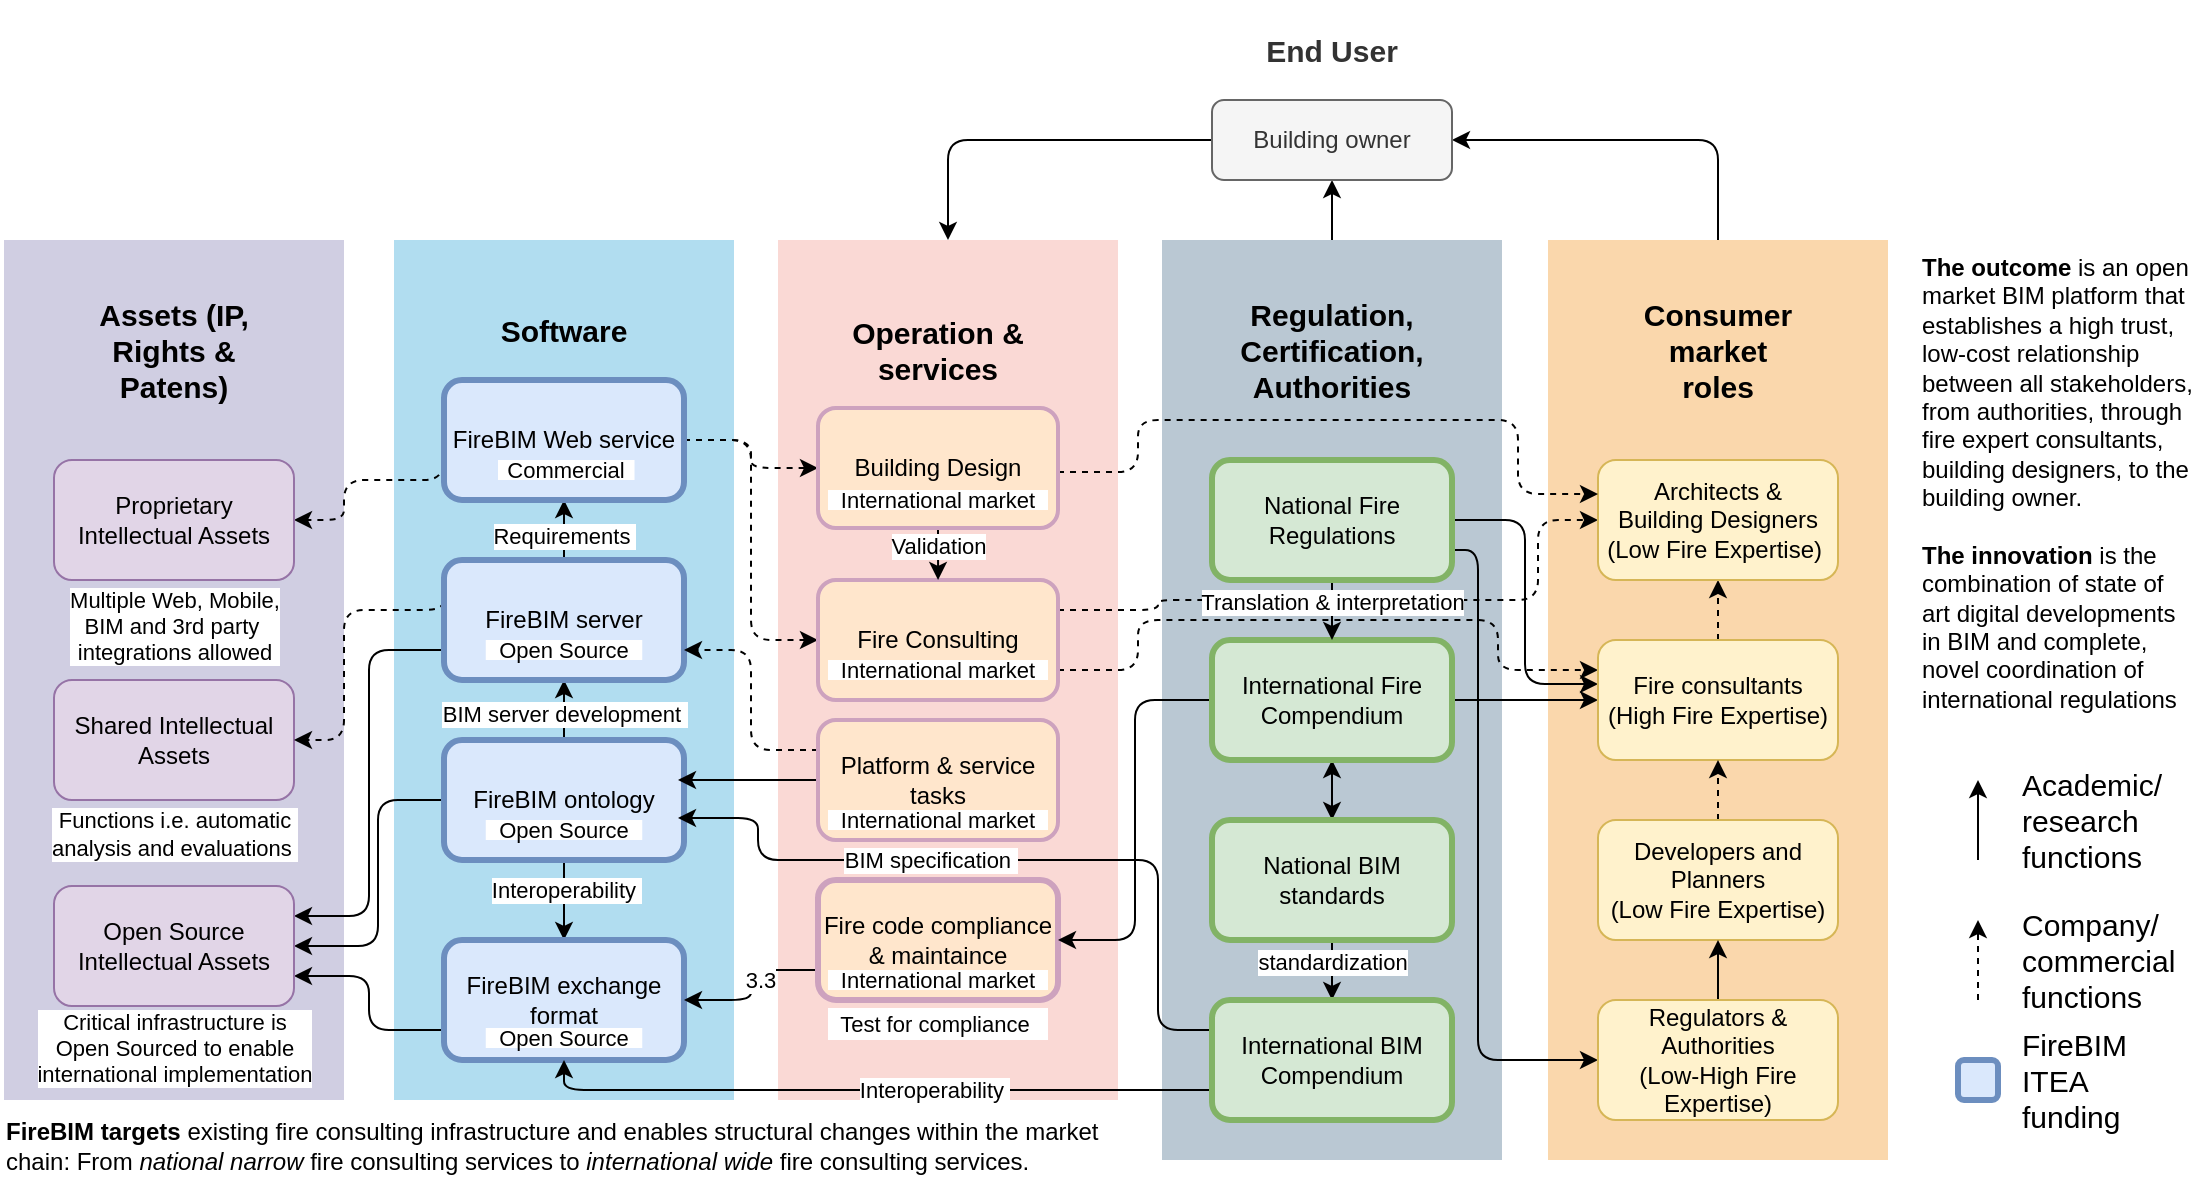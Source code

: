 <mxfile version="15.6.3" type="github">
  <diagram id="prtHgNgQTEPvFCAcTncT" name="Page-1">
    <mxGraphModel dx="1422" dy="1931" grid="1" gridSize="10" guides="1" tooltips="1" connect="1" arrows="1" fold="1" page="1" pageScale="1" pageWidth="827" pageHeight="1169" math="0" shadow="0">
      <root>
        <mxCell id="0" />
        <mxCell id="1" parent="0" />
        <mxCell id="2TjgyCzb8Htl5xwf5OyU-55" value="" style="rounded=0;html=1;strokeColor=none;fillColor=#d0cee2;whiteSpace=wrap;" parent="1" vertex="1">
          <mxGeometry x="103" y="90" width="170" height="430" as="geometry" />
        </mxCell>
        <mxCell id="2TjgyCzb8Htl5xwf5OyU-54" value="" style="rounded=0;whiteSpace=wrap;html=1;strokeColor=none;fillColor=#b1ddf0;" parent="1" vertex="1">
          <mxGeometry x="298" y="90" width="170" height="430" as="geometry" />
        </mxCell>
        <mxCell id="2TjgyCzb8Htl5xwf5OyU-53" value="" style="rounded=0;whiteSpace=wrap;html=1;fillColor=#fad7ac;strokeColor=none;" parent="1" vertex="1">
          <mxGeometry x="875" y="90" width="170" height="460" as="geometry" />
        </mxCell>
        <mxCell id="2TjgyCzb8Htl5xwf5OyU-52" value="" style="rounded=0;whiteSpace=wrap;html=1;fillColor=#bac8d3;strokeColor=none;" parent="1" vertex="1">
          <mxGeometry x="682" y="90" width="170" height="460" as="geometry" />
        </mxCell>
        <mxCell id="2TjgyCzb8Htl5xwf5OyU-50" value="" style="rounded=0;whiteSpace=wrap;html=1;strokeColor=none;fillColor=#fad9d5;" parent="1" vertex="1">
          <mxGeometry x="490" y="90" width="170" height="430" as="geometry" />
        </mxCell>
        <mxCell id="O-F3Ail7RcBTmuWhiVfL-2" value="Shared Intellectual Assets" style="rounded=1;whiteSpace=wrap;html=1;fillColor=#e1d5e7;strokeColor=#9673a6;" parent="1" vertex="1">
          <mxGeometry x="128" y="310" width="120" height="60" as="geometry" />
        </mxCell>
        <mxCell id="2TjgyCzb8Htl5xwf5OyU-14" style="edgeStyle=orthogonalEdgeStyle;rounded=0;orthogonalLoop=1;jettySize=auto;html=1;exitX=0.5;exitY=1;exitDx=0;exitDy=0;entryX=0.5;entryY=0;entryDx=0;entryDy=0;" parent="1" source="O-F3Ail7RcBTmuWhiVfL-3" target="O-F3Ail7RcBTmuWhiVfL-4" edge="1">
          <mxGeometry relative="1" as="geometry" />
        </mxCell>
        <mxCell id="g0r0Y4DcRBQkHfUcTOGN-29" value="Interoperability&amp;nbsp;" style="edgeLabel;html=1;align=center;verticalAlign=middle;resizable=0;points=[];" parent="2TjgyCzb8Htl5xwf5OyU-14" vertex="1" connectable="0">
          <mxGeometry x="-0.278" y="1" relative="1" as="geometry">
            <mxPoint as="offset" />
          </mxGeometry>
        </mxCell>
        <mxCell id="2TjgyCzb8Htl5xwf5OyU-15" style="edgeStyle=orthogonalEdgeStyle;rounded=0;orthogonalLoop=1;jettySize=auto;html=1;exitX=0.5;exitY=0;exitDx=0;exitDy=0;entryX=0.5;entryY=1;entryDx=0;entryDy=0;" parent="1" source="O-F3Ail7RcBTmuWhiVfL-3" target="O-F3Ail7RcBTmuWhiVfL-5" edge="1">
          <mxGeometry relative="1" as="geometry" />
        </mxCell>
        <mxCell id="g0r0Y4DcRBQkHfUcTOGN-24" value="BIM server development&amp;nbsp;" style="edgeLabel;html=1;align=center;verticalAlign=middle;resizable=0;points=[];" parent="2TjgyCzb8Htl5xwf5OyU-15" vertex="1" connectable="0">
          <mxGeometry x="-0.379" relative="1" as="geometry">
            <mxPoint y="-4" as="offset" />
          </mxGeometry>
        </mxCell>
        <mxCell id="g0r0Y4DcRBQkHfUcTOGN-46" style="edgeStyle=orthogonalEdgeStyle;rounded=1;orthogonalLoop=1;jettySize=auto;html=1;exitX=0;exitY=0.5;exitDx=0;exitDy=0;entryX=1;entryY=0.5;entryDx=0;entryDy=0;fontSize=12;" parent="1" source="O-F3Ail7RcBTmuWhiVfL-3" target="O-F3Ail7RcBTmuWhiVfL-14" edge="1">
          <mxGeometry relative="1" as="geometry">
            <Array as="points">
              <mxPoint x="290" y="370" />
              <mxPoint x="290" y="443" />
            </Array>
          </mxGeometry>
        </mxCell>
        <mxCell id="O-F3Ail7RcBTmuWhiVfL-3" value="FireBIM ontology" style="rounded=1;whiteSpace=wrap;html=1;fillColor=#dae8fc;strokeColor=#6c8ebf;strokeWidth=3;" parent="1" vertex="1">
          <mxGeometry x="323" y="340" width="120" height="60" as="geometry" />
        </mxCell>
        <mxCell id="g0r0Y4DcRBQkHfUcTOGN-7" style="edgeStyle=orthogonalEdgeStyle;rounded=1;orthogonalLoop=1;jettySize=auto;html=1;exitX=0;exitY=0.75;exitDx=0;exitDy=0;entryX=1;entryY=0.75;entryDx=0;entryDy=0;" parent="1" source="O-F3Ail7RcBTmuWhiVfL-4" target="O-F3Ail7RcBTmuWhiVfL-14" edge="1">
          <mxGeometry relative="1" as="geometry" />
        </mxCell>
        <mxCell id="O-F3Ail7RcBTmuWhiVfL-4" value="FireBIM exchange format" style="rounded=1;whiteSpace=wrap;html=1;fillColor=#dae8fc;strokeColor=#6c8ebf;strokeWidth=3;" parent="1" vertex="1">
          <mxGeometry x="323" y="440" width="120" height="60" as="geometry" />
        </mxCell>
        <mxCell id="2TjgyCzb8Htl5xwf5OyU-16" style="edgeStyle=orthogonalEdgeStyle;rounded=0;orthogonalLoop=1;jettySize=auto;html=1;exitX=0.5;exitY=0;exitDx=0;exitDy=0;entryX=0.5;entryY=1;entryDx=0;entryDy=0;" parent="1" source="O-F3Ail7RcBTmuWhiVfL-5" target="O-F3Ail7RcBTmuWhiVfL-6" edge="1">
          <mxGeometry relative="1" as="geometry" />
        </mxCell>
        <mxCell id="g0r0Y4DcRBQkHfUcTOGN-25" value="Requirements&amp;nbsp;" style="edgeLabel;html=1;align=center;verticalAlign=middle;resizable=0;points=[];" parent="2TjgyCzb8Htl5xwf5OyU-16" vertex="1" connectable="0">
          <mxGeometry x="-0.366" relative="1" as="geometry">
            <mxPoint y="-3" as="offset" />
          </mxGeometry>
        </mxCell>
        <mxCell id="g0r0Y4DcRBQkHfUcTOGN-5" style="edgeStyle=orthogonalEdgeStyle;rounded=1;orthogonalLoop=1;jettySize=auto;html=1;exitX=0;exitY=0.75;exitDx=0;exitDy=0;entryX=1;entryY=0.25;entryDx=0;entryDy=0;" parent="1" source="O-F3Ail7RcBTmuWhiVfL-5" target="O-F3Ail7RcBTmuWhiVfL-14" edge="1">
          <mxGeometry relative="1" as="geometry" />
        </mxCell>
        <mxCell id="g0r0Y4DcRBQkHfUcTOGN-9" style="edgeStyle=orthogonalEdgeStyle;rounded=1;orthogonalLoop=1;jettySize=auto;html=1;exitX=0;exitY=0.25;exitDx=0;exitDy=0;entryX=1;entryY=0.5;entryDx=0;entryDy=0;dashed=1;" parent="1" source="O-F3Ail7RcBTmuWhiVfL-5" target="O-F3Ail7RcBTmuWhiVfL-2" edge="1">
          <mxGeometry relative="1" as="geometry">
            <Array as="points">
              <mxPoint x="273" y="275" />
              <mxPoint x="273" y="340" />
            </Array>
          </mxGeometry>
        </mxCell>
        <mxCell id="O-F3Ail7RcBTmuWhiVfL-5" value="FireBIM server" style="rounded=1;whiteSpace=wrap;html=1;fillColor=#dae8fc;strokeColor=#6c8ebf;strokeWidth=3;" parent="1" vertex="1">
          <mxGeometry x="323" y="250" width="120" height="60" as="geometry" />
        </mxCell>
        <mxCell id="g0r0Y4DcRBQkHfUcTOGN-3" style="edgeStyle=orthogonalEdgeStyle;rounded=1;orthogonalLoop=1;jettySize=auto;html=1;exitX=1;exitY=0.5;exitDx=0;exitDy=0;entryX=0;entryY=0.5;entryDx=0;entryDy=0;dashed=1;" parent="1" source="O-F3Ail7RcBTmuWhiVfL-6" target="O-F3Ail7RcBTmuWhiVfL-11" edge="1">
          <mxGeometry relative="1" as="geometry" />
        </mxCell>
        <mxCell id="g0r0Y4DcRBQkHfUcTOGN-8" style="edgeStyle=orthogonalEdgeStyle;rounded=1;orthogonalLoop=1;jettySize=auto;html=1;exitX=0;exitY=0.5;exitDx=0;exitDy=0;dashed=1;" parent="1" source="O-F3Ail7RcBTmuWhiVfL-6" target="O-F3Ail7RcBTmuWhiVfL-15" edge="1">
          <mxGeometry relative="1" as="geometry">
            <Array as="points">
              <mxPoint x="273" y="210" />
              <mxPoint x="273" y="230" />
            </Array>
          </mxGeometry>
        </mxCell>
        <mxCell id="4L7xmNtWyarb-N4tCB3U-6" style="edgeStyle=orthogonalEdgeStyle;rounded=1;orthogonalLoop=1;jettySize=auto;html=1;exitX=1;exitY=0.5;exitDx=0;exitDy=0;dashed=1;" parent="1" source="O-F3Ail7RcBTmuWhiVfL-6" target="4L7xmNtWyarb-N4tCB3U-3" edge="1">
          <mxGeometry relative="1" as="geometry" />
        </mxCell>
        <mxCell id="O-F3Ail7RcBTmuWhiVfL-6" value="FireBIM Web service" style="rounded=1;whiteSpace=wrap;html=1;fillColor=#dae8fc;strokeColor=#6c8ebf;strokeWidth=3;" parent="1" vertex="1">
          <mxGeometry x="323" y="160" width="120" height="60" as="geometry" />
        </mxCell>
        <mxCell id="O-F3Ail7RcBTmuWhiVfL-10" value="Operation &amp;amp; services" style="rounded=1;whiteSpace=wrap;html=1;arcSize=50;fillColor=none;strokeColor=none;fontStyle=1;fontSize=15;" parent="1" vertex="1">
          <mxGeometry x="510" y="130" width="120" height="30" as="geometry" />
        </mxCell>
        <mxCell id="g0r0Y4DcRBQkHfUcTOGN-12" style="edgeStyle=orthogonalEdgeStyle;rounded=1;orthogonalLoop=1;jettySize=auto;html=1;exitX=1;exitY=0.75;exitDx=0;exitDy=0;entryX=0;entryY=0.25;entryDx=0;entryDy=0;dashed=1;" parent="1" source="O-F3Ail7RcBTmuWhiVfL-11" target="O-F3Ail7RcBTmuWhiVfL-28" edge="1">
          <mxGeometry relative="1" as="geometry">
            <Array as="points">
              <mxPoint x="670" y="305" />
              <mxPoint x="670" y="280" />
              <mxPoint x="850" y="280" />
              <mxPoint x="850" y="305" />
            </Array>
          </mxGeometry>
        </mxCell>
        <mxCell id="g0r0Y4DcRBQkHfUcTOGN-13" style="edgeStyle=orthogonalEdgeStyle;rounded=1;orthogonalLoop=1;jettySize=auto;html=1;exitX=1;exitY=0.25;exitDx=0;exitDy=0;entryX=0;entryY=0.5;entryDx=0;entryDy=0;dashed=1;" parent="1" source="O-F3Ail7RcBTmuWhiVfL-11" target="O-F3Ail7RcBTmuWhiVfL-31" edge="1">
          <mxGeometry relative="1" as="geometry">
            <Array as="points">
              <mxPoint x="680" y="275" />
              <mxPoint x="680" y="270" />
              <mxPoint x="870" y="270" />
              <mxPoint x="870" y="230" />
            </Array>
          </mxGeometry>
        </mxCell>
        <mxCell id="O-F3Ail7RcBTmuWhiVfL-11" value="Fire Consulting" style="rounded=1;whiteSpace=wrap;html=1;fillColor=#ffe6cc;strokeColor=#CDA2BE;strokeWidth=2;" parent="1" vertex="1">
          <mxGeometry x="510" y="260" width="120" height="60" as="geometry" />
        </mxCell>
        <mxCell id="2TjgyCzb8Htl5xwf5OyU-60" style="edgeStyle=orthogonalEdgeStyle;rounded=1;jumpStyle=none;orthogonalLoop=1;jettySize=auto;html=1;exitX=0;exitY=0.25;exitDx=0;exitDy=0;entryX=1;entryY=0.75;entryDx=0;entryDy=0;dashed=1;strokeColor=default;strokeWidth=1;" parent="1" source="O-F3Ail7RcBTmuWhiVfL-12" target="O-F3Ail7RcBTmuWhiVfL-5" edge="1">
          <mxGeometry relative="1" as="geometry" />
        </mxCell>
        <mxCell id="2TjgyCzb8Htl5xwf5OyU-61" style="edgeStyle=orthogonalEdgeStyle;rounded=1;jumpStyle=none;orthogonalLoop=1;jettySize=auto;html=1;exitX=0;exitY=0.5;exitDx=0;exitDy=0;strokeColor=default;strokeWidth=1;" parent="1" source="O-F3Ail7RcBTmuWhiVfL-12" edge="1">
          <mxGeometry relative="1" as="geometry">
            <mxPoint x="440" y="360" as="targetPoint" />
            <Array as="points" />
          </mxGeometry>
        </mxCell>
        <mxCell id="O-F3Ail7RcBTmuWhiVfL-12" value="Platform &amp;amp; service tasks" style="rounded=1;whiteSpace=wrap;html=1;fillColor=#ffe6cc;strokeColor=#CDA2BE;strokeWidth=2;" parent="1" vertex="1">
          <mxGeometry x="510" y="330" width="120" height="60" as="geometry" />
        </mxCell>
        <mxCell id="2TjgyCzb8Htl5xwf5OyU-23" style="edgeStyle=orthogonalEdgeStyle;rounded=1;orthogonalLoop=1;jettySize=auto;html=1;exitX=0;exitY=0.75;exitDx=0;exitDy=0;entryX=1;entryY=0.5;entryDx=0;entryDy=0;jumpStyle=none;" parent="1" source="O-F3Ail7RcBTmuWhiVfL-13" target="O-F3Ail7RcBTmuWhiVfL-4" edge="1">
          <mxGeometry relative="1" as="geometry" />
        </mxCell>
        <mxCell id="g0r0Y4DcRBQkHfUcTOGN-23" value="3.3" style="edgeLabel;html=1;align=center;verticalAlign=middle;resizable=0;points=[];" parent="2TjgyCzb8Htl5xwf5OyU-23" vertex="1" connectable="0">
          <mxGeometry x="0.382" relative="1" as="geometry">
            <mxPoint x="12" y="-10" as="offset" />
          </mxGeometry>
        </mxCell>
        <mxCell id="O-F3Ail7RcBTmuWhiVfL-13" value="Fire code compliance &amp;amp; maintaince" style="rounded=1;whiteSpace=wrap;html=1;fillColor=#ffe6cc;strokeColor=#CDA2BE;strokeWidth=3;" parent="1" vertex="1">
          <mxGeometry x="510" y="410" width="120" height="60" as="geometry" />
        </mxCell>
        <mxCell id="O-F3Ail7RcBTmuWhiVfL-14" value="Open Source Intellectual Assets" style="rounded=1;whiteSpace=wrap;html=1;fillColor=#e1d5e7;strokeColor=#9673a6;" parent="1" vertex="1">
          <mxGeometry x="128" y="413" width="120" height="60" as="geometry" />
        </mxCell>
        <mxCell id="O-F3Ail7RcBTmuWhiVfL-15" value="Proprietary Intellectual Assets" style="rounded=1;whiteSpace=wrap;html=1;fillColor=#e1d5e7;strokeColor=#9673a6;" parent="1" vertex="1">
          <mxGeometry x="128" y="200" width="120" height="60" as="geometry" />
        </mxCell>
        <mxCell id="O-F3Ail7RcBTmuWhiVfL-19" value="Software" style="rounded=1;whiteSpace=wrap;html=1;arcSize=50;fillColor=none;strokeColor=none;fontStyle=1;fontSize=15;" parent="1" vertex="1">
          <mxGeometry x="323" y="120" width="120" height="30" as="geometry" />
        </mxCell>
        <mxCell id="O-F3Ail7RcBTmuWhiVfL-21" value="&lt;p class=&quot;MsoBodyText&quot;&gt;&lt;b&gt;&lt;span lang=&quot;EN-GB&quot;&gt;Assets&amp;nbsp;&lt;/span&gt;&lt;/b&gt;&lt;b&gt;&lt;span lang=&quot;EN-GB&quot;&gt;(&lt;/span&gt;&lt;/b&gt;&lt;span&gt;IP, Rights &amp;amp; Patens)&lt;/span&gt;&lt;/p&gt;&lt;p class=&quot;MsoBodyText&quot;&gt;&lt;span lang=&quot;EN-GB&quot;&gt;&lt;/span&gt;&lt;/p&gt;" style="rounded=1;whiteSpace=wrap;html=1;arcSize=50;fillColor=none;strokeColor=none;fontStyle=1;fontSize=15;" parent="1" vertex="1">
          <mxGeometry x="128" y="130" width="120" height="30" as="geometry" />
        </mxCell>
        <mxCell id="2TjgyCzb8Htl5xwf5OyU-34" style="edgeStyle=orthogonalEdgeStyle;rounded=1;orthogonalLoop=1;jettySize=auto;html=1;strokeWidth=1;startArrow=none;startFill=0;exitX=0.5;exitY=0;exitDx=0;exitDy=0;" parent="1" source="2TjgyCzb8Htl5xwf5OyU-52" edge="1">
          <mxGeometry relative="1" as="geometry">
            <mxPoint x="767" y="60" as="targetPoint" />
            <mxPoint x="767" y="80" as="sourcePoint" />
          </mxGeometry>
        </mxCell>
        <mxCell id="O-F3Ail7RcBTmuWhiVfL-22" value="Regulation, Certification, Authorities" style="rounded=1;whiteSpace=wrap;html=1;arcSize=50;fillColor=none;strokeColor=none;fontStyle=1;fontSize=15;" parent="1" vertex="1">
          <mxGeometry x="707" y="120" width="120" height="50" as="geometry" />
        </mxCell>
        <mxCell id="2TjgyCzb8Htl5xwf5OyU-29" style="edgeStyle=orthogonalEdgeStyle;rounded=1;orthogonalLoop=1;jettySize=auto;html=1;exitX=0;exitY=0.5;exitDx=0;exitDy=0;entryX=1;entryY=0.5;entryDx=0;entryDy=0;" parent="1" source="O-F3Ail7RcBTmuWhiVfL-23" target="O-F3Ail7RcBTmuWhiVfL-13" edge="1">
          <mxGeometry relative="1" as="geometry" />
        </mxCell>
        <mxCell id="2TjgyCzb8Htl5xwf5OyU-31" style="edgeStyle=orthogonalEdgeStyle;rounded=0;orthogonalLoop=1;jettySize=auto;html=1;exitX=1;exitY=0.5;exitDx=0;exitDy=0;" parent="1" source="O-F3Ail7RcBTmuWhiVfL-23" target="O-F3Ail7RcBTmuWhiVfL-28" edge="1">
          <mxGeometry relative="1" as="geometry" />
        </mxCell>
        <mxCell id="4L7xmNtWyarb-N4tCB3U-8" style="edgeStyle=orthogonalEdgeStyle;rounded=1;orthogonalLoop=1;jettySize=auto;html=1;exitX=0.5;exitY=1;exitDx=0;exitDy=0;entryX=0.5;entryY=0;entryDx=0;entryDy=0;startArrow=classic;startFill=1;" parent="1" source="O-F3Ail7RcBTmuWhiVfL-23" target="O-F3Ail7RcBTmuWhiVfL-24" edge="1">
          <mxGeometry relative="1" as="geometry" />
        </mxCell>
        <mxCell id="O-F3Ail7RcBTmuWhiVfL-23" value="International Fire Compendium" style="rounded=1;whiteSpace=wrap;html=1;fillColor=#d5e8d4;strokeColor=#82b366;strokeWidth=3;" parent="1" vertex="1">
          <mxGeometry x="707" y="290" width="120" height="60" as="geometry" />
        </mxCell>
        <mxCell id="2TjgyCzb8Htl5xwf5OyU-27" style="edgeStyle=orthogonalEdgeStyle;rounded=0;orthogonalLoop=1;jettySize=auto;html=1;exitX=0.5;exitY=1;exitDx=0;exitDy=0;entryX=0.5;entryY=0;entryDx=0;entryDy=0;" parent="1" source="O-F3Ail7RcBTmuWhiVfL-24" target="O-F3Ail7RcBTmuWhiVfL-25" edge="1">
          <mxGeometry relative="1" as="geometry" />
        </mxCell>
        <mxCell id="g0r0Y4DcRBQkHfUcTOGN-26" value="standardization" style="edgeLabel;html=1;align=center;verticalAlign=middle;resizable=0;points=[];" parent="2TjgyCzb8Htl5xwf5OyU-27" vertex="1" connectable="0">
          <mxGeometry x="-0.347" relative="1" as="geometry">
            <mxPoint y="1" as="offset" />
          </mxGeometry>
        </mxCell>
        <mxCell id="O-F3Ail7RcBTmuWhiVfL-24" value="National BIM standards" style="rounded=1;whiteSpace=wrap;html=1;fillColor=#d5e8d4;strokeColor=#82b366;strokeWidth=3;" parent="1" vertex="1">
          <mxGeometry x="707" y="380" width="120" height="60" as="geometry" />
        </mxCell>
        <mxCell id="g0r0Y4DcRBQkHfUcTOGN-1" style="edgeStyle=orthogonalEdgeStyle;rounded=1;orthogonalLoop=1;jettySize=auto;html=1;exitX=0;exitY=0.75;exitDx=0;exitDy=0;entryX=0.5;entryY=1;entryDx=0;entryDy=0;" parent="1" source="O-F3Ail7RcBTmuWhiVfL-25" target="O-F3Ail7RcBTmuWhiVfL-4" edge="1">
          <mxGeometry relative="1" as="geometry">
            <Array as="points">
              <mxPoint x="383" y="515" />
            </Array>
          </mxGeometry>
        </mxCell>
        <mxCell id="g0r0Y4DcRBQkHfUcTOGN-19" value="Interoperability&amp;nbsp;" style="edgeLabel;html=1;align=center;verticalAlign=middle;resizable=0;points=[];" parent="g0r0Y4DcRBQkHfUcTOGN-1" vertex="1" connectable="0">
          <mxGeometry x="-0.203" y="-2" relative="1" as="geometry">
            <mxPoint x="-4" y="2" as="offset" />
          </mxGeometry>
        </mxCell>
        <mxCell id="g0r0Y4DcRBQkHfUcTOGN-11" style="edgeStyle=orthogonalEdgeStyle;rounded=1;orthogonalLoop=1;jettySize=auto;html=1;exitX=0;exitY=0.25;exitDx=0;exitDy=0;" parent="1" source="O-F3Ail7RcBTmuWhiVfL-25" edge="1">
          <mxGeometry relative="1" as="geometry">
            <Array as="points">
              <mxPoint x="680" y="485" />
              <mxPoint x="680" y="400" />
              <mxPoint x="480" y="400" />
              <mxPoint x="480" y="379" />
            </Array>
            <mxPoint x="440" y="379" as="targetPoint" />
          </mxGeometry>
        </mxCell>
        <mxCell id="g0r0Y4DcRBQkHfUcTOGN-22" value="BIM specification&amp;nbsp;" style="edgeLabel;html=1;align=center;verticalAlign=middle;resizable=0;points=[];" parent="g0r0Y4DcRBQkHfUcTOGN-11" vertex="1" connectable="0">
          <mxGeometry x="0.288" relative="1" as="geometry">
            <mxPoint x="14" as="offset" />
          </mxGeometry>
        </mxCell>
        <mxCell id="O-F3Ail7RcBTmuWhiVfL-25" value="International BIM Compendium" style="rounded=1;whiteSpace=wrap;html=1;fillColor=#d5e8d4;strokeColor=#82b366;strokeWidth=3;" parent="1" vertex="1">
          <mxGeometry x="707" y="470" width="120" height="60" as="geometry" />
        </mxCell>
        <mxCell id="2TjgyCzb8Htl5xwf5OyU-28" style="edgeStyle=orthogonalEdgeStyle;rounded=0;orthogonalLoop=1;jettySize=auto;html=1;exitX=0.5;exitY=1;exitDx=0;exitDy=0;entryX=0.5;entryY=0;entryDx=0;entryDy=0;" parent="1" source="O-F3Ail7RcBTmuWhiVfL-26" target="O-F3Ail7RcBTmuWhiVfL-23" edge="1">
          <mxGeometry relative="1" as="geometry" />
        </mxCell>
        <mxCell id="g0r0Y4DcRBQkHfUcTOGN-28" value="Translation &amp;amp; interpretation" style="edgeLabel;html=1;align=center;verticalAlign=middle;resizable=0;points=[];" parent="2TjgyCzb8Htl5xwf5OyU-28" vertex="1" connectable="0">
          <mxGeometry x="-0.278" relative="1" as="geometry">
            <mxPoint as="offset" />
          </mxGeometry>
        </mxCell>
        <mxCell id="2TjgyCzb8Htl5xwf5OyU-30" style="edgeStyle=orthogonalEdgeStyle;rounded=1;orthogonalLoop=1;jettySize=auto;html=1;exitX=1;exitY=0.5;exitDx=0;exitDy=0;entryX=0;entryY=0.367;entryDx=0;entryDy=0;entryPerimeter=0;" parent="1" source="O-F3Ail7RcBTmuWhiVfL-26" target="O-F3Ail7RcBTmuWhiVfL-28" edge="1">
          <mxGeometry relative="1" as="geometry" />
        </mxCell>
        <mxCell id="2TjgyCzb8Htl5xwf5OyU-32" style="edgeStyle=orthogonalEdgeStyle;rounded=1;orthogonalLoop=1;jettySize=auto;html=1;exitX=1;exitY=0.75;exitDx=0;exitDy=0;entryX=0;entryY=0.5;entryDx=0;entryDy=0;" parent="1" source="O-F3Ail7RcBTmuWhiVfL-26" target="O-F3Ail7RcBTmuWhiVfL-30" edge="1">
          <mxGeometry relative="1" as="geometry">
            <Array as="points">
              <mxPoint x="840" y="245" />
              <mxPoint x="840" y="500" />
            </Array>
          </mxGeometry>
        </mxCell>
        <mxCell id="O-F3Ail7RcBTmuWhiVfL-26" value="National Fire Regulations" style="rounded=1;whiteSpace=wrap;html=1;fillColor=#d5e8d4;strokeColor=#82b366;strokeWidth=3;" parent="1" vertex="1">
          <mxGeometry x="707" y="200" width="120" height="60" as="geometry" />
        </mxCell>
        <mxCell id="2TjgyCzb8Htl5xwf5OyU-35" style="edgeStyle=orthogonalEdgeStyle;rounded=1;orthogonalLoop=1;jettySize=auto;html=1;exitX=0.5;exitY=0;exitDx=0;exitDy=0;entryX=1;entryY=0.5;entryDx=0;entryDy=0;strokeWidth=1;" parent="1" source="2TjgyCzb8Htl5xwf5OyU-53" target="O-F3Ail7RcBTmuWhiVfL-33" edge="1">
          <mxGeometry relative="1" as="geometry" />
        </mxCell>
        <mxCell id="O-F3Ail7RcBTmuWhiVfL-27" value="Consumer market&lt;br&gt;roles" style="rounded=1;whiteSpace=wrap;html=1;arcSize=50;fillColor=none;strokeColor=none;fontStyle=1;fontSize=15;" parent="1" vertex="1">
          <mxGeometry x="900" y="120" width="120" height="50" as="geometry" />
        </mxCell>
        <mxCell id="2TjgyCzb8Htl5xwf5OyU-41" style="edgeStyle=orthogonalEdgeStyle;rounded=0;orthogonalLoop=1;jettySize=auto;html=1;exitX=0.5;exitY=0;exitDx=0;exitDy=0;entryX=0.5;entryY=1;entryDx=0;entryDy=0;dashed=1;" parent="1" source="O-F3Ail7RcBTmuWhiVfL-28" target="O-F3Ail7RcBTmuWhiVfL-31" edge="1">
          <mxGeometry relative="1" as="geometry" />
        </mxCell>
        <mxCell id="O-F3Ail7RcBTmuWhiVfL-28" value="Fire consultants&lt;br&gt;(High Fire&amp;nbsp;Expertise)" style="rounded=1;whiteSpace=wrap;html=1;fillColor=#fff2cc;strokeColor=#d6b656;" parent="1" vertex="1">
          <mxGeometry x="900" y="290" width="120" height="60" as="geometry" />
        </mxCell>
        <mxCell id="2TjgyCzb8Htl5xwf5OyU-40" style="edgeStyle=orthogonalEdgeStyle;rounded=0;orthogonalLoop=1;jettySize=auto;html=1;exitX=0.5;exitY=0;exitDx=0;exitDy=0;entryX=0.5;entryY=1;entryDx=0;entryDy=0;dashed=1;" parent="1" source="O-F3Ail7RcBTmuWhiVfL-29" target="O-F3Ail7RcBTmuWhiVfL-28" edge="1">
          <mxGeometry relative="1" as="geometry" />
        </mxCell>
        <mxCell id="O-F3Ail7RcBTmuWhiVfL-29" value="Developers and Planners&lt;br&gt;(Low Fire Expertise)" style="rounded=1;whiteSpace=wrap;html=1;fillColor=#fff2cc;strokeColor=#d6b656;" parent="1" vertex="1">
          <mxGeometry x="900" y="380" width="120" height="60" as="geometry" />
        </mxCell>
        <mxCell id="2TjgyCzb8Htl5xwf5OyU-42" style="edgeStyle=orthogonalEdgeStyle;rounded=0;orthogonalLoop=1;jettySize=auto;html=1;exitX=0.5;exitY=0;exitDx=0;exitDy=0;entryX=0.5;entryY=1;entryDx=0;entryDy=0;" parent="1" source="O-F3Ail7RcBTmuWhiVfL-30" target="O-F3Ail7RcBTmuWhiVfL-29" edge="1">
          <mxGeometry relative="1" as="geometry" />
        </mxCell>
        <mxCell id="O-F3Ail7RcBTmuWhiVfL-30" value="Regulators &amp;amp; Authorities&lt;br&gt;(Low-High Fire Expertise)" style="rounded=1;whiteSpace=wrap;html=1;fillColor=#fff2cc;strokeColor=#d6b656;" parent="1" vertex="1">
          <mxGeometry x="900" y="470" width="120" height="60" as="geometry" />
        </mxCell>
        <mxCell id="O-F3Ail7RcBTmuWhiVfL-31" value="Architects &amp;amp; &lt;br&gt;Building Designers&lt;br&gt;(Low Fire Expertise)&amp;nbsp;" style="rounded=1;whiteSpace=wrap;html=1;fillColor=#fff2cc;strokeColor=#d6b656;" parent="1" vertex="1">
          <mxGeometry x="900" y="200" width="120" height="60" as="geometry" />
        </mxCell>
        <mxCell id="O-F3Ail7RcBTmuWhiVfL-32" value="&lt;font style=&quot;font-size: 15px&quot;&gt;End User&lt;/font&gt;" style="rounded=1;whiteSpace=wrap;html=1;arcSize=50;fillColor=none;strokeColor=none;fontColor=#333333;fontStyle=1" parent="1" vertex="1">
          <mxGeometry x="707" y="-30" width="120" height="50" as="geometry" />
        </mxCell>
        <mxCell id="2TjgyCzb8Htl5xwf5OyU-62" style="edgeStyle=orthogonalEdgeStyle;rounded=1;jumpStyle=none;orthogonalLoop=1;jettySize=auto;html=1;exitX=0;exitY=0.5;exitDx=0;exitDy=0;entryX=0.5;entryY=0;entryDx=0;entryDy=0;strokeColor=default;strokeWidth=1;" parent="1" source="O-F3Ail7RcBTmuWhiVfL-33" target="2TjgyCzb8Htl5xwf5OyU-50" edge="1">
          <mxGeometry relative="1" as="geometry" />
        </mxCell>
        <mxCell id="O-F3Ail7RcBTmuWhiVfL-33" value="Building owner" style="rounded=1;whiteSpace=wrap;html=1;fillColor=#f5f5f5;strokeColor=#666666;fontColor=#333333;" parent="1" vertex="1">
          <mxGeometry x="707" y="20" width="120" height="40" as="geometry" />
        </mxCell>
        <mxCell id="O-F3Ail7RcBTmuWhiVfL-34" style="edgeStyle=orthogonalEdgeStyle;rounded=0;orthogonalLoop=1;jettySize=auto;html=1;exitX=0.5;exitY=1;exitDx=0;exitDy=0;" parent="1" source="O-F3Ail7RcBTmuWhiVfL-33" target="O-F3Ail7RcBTmuWhiVfL-33" edge="1">
          <mxGeometry relative="1" as="geometry" />
        </mxCell>
        <mxCell id="WZhK_iISjF4VqVoh4DxO-2" value="" style="endArrow=classic;html=1;fontSize=15;" parent="1" edge="1">
          <mxGeometry width="50" height="50" relative="1" as="geometry">
            <mxPoint x="1090" y="400" as="sourcePoint" />
            <mxPoint x="1090" y="360" as="targetPoint" />
          </mxGeometry>
        </mxCell>
        <mxCell id="WZhK_iISjF4VqVoh4DxO-4" value="Academic/&lt;br&gt;research functions" style="text;html=1;strokeColor=none;fillColor=none;align=left;verticalAlign=middle;whiteSpace=wrap;rounded=0;dashed=1;fontSize=15;" parent="1" vertex="1">
          <mxGeometry x="1110" y="370" width="40" height="20" as="geometry" />
        </mxCell>
        <mxCell id="WZhK_iISjF4VqVoh4DxO-5" value="" style="endArrow=classic;html=1;fontSize=15;dashed=1;" parent="1" edge="1">
          <mxGeometry width="50" height="50" relative="1" as="geometry">
            <mxPoint x="1090" y="470" as="sourcePoint" />
            <mxPoint x="1090" y="430" as="targetPoint" />
          </mxGeometry>
        </mxCell>
        <mxCell id="WZhK_iISjF4VqVoh4DxO-6" value="Company/&lt;br&gt;commercial&lt;br&gt;functions" style="text;html=1;strokeColor=none;fillColor=none;align=left;verticalAlign=middle;whiteSpace=wrap;rounded=0;dashed=1;fontSize=15;" parent="1" vertex="1">
          <mxGeometry x="1110" y="440" width="40" height="20" as="geometry" />
        </mxCell>
        <mxCell id="WZhK_iISjF4VqVoh4DxO-8" value="" style="rounded=1;whiteSpace=wrap;html=1;fillColor=#dae8fc;strokeColor=#6c8ebf;strokeWidth=3;" parent="1" vertex="1">
          <mxGeometry x="1080" y="500" width="20" height="20" as="geometry" />
        </mxCell>
        <mxCell id="WZhK_iISjF4VqVoh4DxO-9" value="FireBIM ITEA funding" style="text;html=1;strokeColor=none;fillColor=none;align=left;verticalAlign=middle;whiteSpace=wrap;rounded=0;dashed=1;fontSize=15;" parent="1" vertex="1">
          <mxGeometry x="1110" y="500" width="40" height="20" as="geometry" />
        </mxCell>
        <mxCell id="g0r0Y4DcRBQkHfUcTOGN-30" value="&lt;span&gt;&lt;font style=&quot;font-size: 11px&quot;&gt;Commercial&lt;/font&gt;&lt;/span&gt;" style="rounded=0;whiteSpace=wrap;html=1;strokeColor=none;verticalAlign=middle;arcSize=10;fillColor=default;shadow=0;" parent="1" vertex="1">
          <mxGeometry x="350" y="200" width="68.25" height="10" as="geometry" />
        </mxCell>
        <mxCell id="g0r0Y4DcRBQkHfUcTOGN-31" value="&lt;span&gt;&lt;font style=&quot;font-size: 11px&quot;&gt;Open Source&lt;/font&gt;&lt;/span&gt;" style="rounded=0;whiteSpace=wrap;html=1;strokeColor=none;verticalAlign=middle;arcSize=10;" parent="1" vertex="1">
          <mxGeometry x="343.88" y="290" width="78.25" height="10" as="geometry" />
        </mxCell>
        <mxCell id="g0r0Y4DcRBQkHfUcTOGN-32" value="&lt;span&gt;&lt;font style=&quot;font-size: 11px&quot;&gt;Open Source&lt;/font&gt;&lt;/span&gt;" style="rounded=0;whiteSpace=wrap;html=1;strokeColor=none;verticalAlign=middle;arcSize=10;" parent="1" vertex="1">
          <mxGeometry x="343.88" y="380" width="78.25" height="10" as="geometry" />
        </mxCell>
        <mxCell id="g0r0Y4DcRBQkHfUcTOGN-33" value="&lt;span&gt;&lt;font style=&quot;font-size: 11px&quot;&gt;Open Source&lt;/font&gt;&lt;/span&gt;" style="rounded=0;whiteSpace=wrap;html=1;strokeColor=none;verticalAlign=middle;arcSize=10;" parent="1" vertex="1">
          <mxGeometry x="343.88" y="484" width="78.25" height="10" as="geometry" />
        </mxCell>
        <mxCell id="g0r0Y4DcRBQkHfUcTOGN-34" value="&lt;span&gt;&lt;font style=&quot;font-size: 11px&quot;&gt;International market&lt;/font&gt;&lt;/span&gt;" style="rounded=0;whiteSpace=wrap;html=1;strokeColor=none;verticalAlign=middle;arcSize=10;" parent="1" vertex="1">
          <mxGeometry x="515" y="300" width="110" height="10" as="geometry" />
        </mxCell>
        <mxCell id="g0r0Y4DcRBQkHfUcTOGN-38" value="&lt;span&gt;&lt;font style=&quot;font-size: 11px&quot;&gt;International market&lt;/font&gt;&lt;/span&gt;" style="rounded=0;whiteSpace=wrap;html=1;strokeColor=none;verticalAlign=middle;arcSize=10;" parent="1" vertex="1">
          <mxGeometry x="515" y="375" width="110" height="10" as="geometry" />
        </mxCell>
        <mxCell id="g0r0Y4DcRBQkHfUcTOGN-39" value="&lt;span&gt;&lt;font style=&quot;font-size: 11px&quot;&gt;International market&lt;/font&gt;&lt;/span&gt;" style="rounded=0;whiteSpace=wrap;html=1;strokeColor=none;verticalAlign=middle;arcSize=10;" parent="1" vertex="1">
          <mxGeometry x="515" y="455" width="110" height="10" as="geometry" />
        </mxCell>
        <mxCell id="g0r0Y4DcRBQkHfUcTOGN-40" value="&lt;span&gt;&lt;font style=&quot;font-size: 11px&quot;&gt;Test for compliance&amp;nbsp;&lt;/font&gt;&lt;/span&gt;" style="rounded=0;whiteSpace=wrap;html=1;strokeColor=none;verticalAlign=middle;arcSize=10;" parent="1" vertex="1">
          <mxGeometry x="515" y="474" width="110" height="16" as="geometry" />
        </mxCell>
        <mxCell id="g0r0Y4DcRBQkHfUcTOGN-41" value="&lt;b&gt;FireBIM targets&lt;/b&gt; existing fire consulting infrastructure and enables structural changes within the market chain: From &lt;i style=&quot;font-size: 12px&quot;&gt;national narrow &lt;/i&gt;fire consulting services to &lt;i style=&quot;font-size: 12px&quot;&gt;international wide &lt;/i&gt;fire consulting services. " style="text;html=1;strokeColor=none;fillColor=default;align=left;verticalAlign=middle;whiteSpace=wrap;rounded=0;fontSize=12;" parent="1" vertex="1">
          <mxGeometry x="101.51" y="525" width="558.49" height="35" as="geometry" />
        </mxCell>
        <mxCell id="g0r0Y4DcRBQkHfUcTOGN-42" value="&lt;span style=&quot;color: rgb(0 , 0 , 0) ; font-family: &amp;#34;helvetica&amp;#34; ; font-size: 12px ; font-style: normal ; letter-spacing: normal ; text-align: left ; text-indent: 0px ; text-transform: none ; word-spacing: 0px ; display: inline ; float: none&quot;&gt;&lt;b&gt;The outcome&lt;/b&gt;&lt;/span&gt;&lt;span style=&quot;color: rgb(0 , 0 , 0) ; font-family: &amp;#34;helvetica&amp;#34; ; font-size: 12px ; font-style: normal ; letter-spacing: normal ; text-align: left ; text-indent: 0px ; text-transform: none ; word-spacing: 0px ; display: inline ; float: none&quot;&gt; is an open market BIM platform that establishes a high trust, low-cost relationship between all stakeholders, from authorities, through fire expert consultants, building designers, to the building owner.&amp;nbsp;&amp;nbsp;&lt;br&gt;&lt;br&gt;&lt;b&gt;The innovation &lt;/b&gt;&lt;/span&gt;&lt;span style=&quot;color: rgb(0 , 0 , 0) ; font-family: &amp;#34;helvetica&amp;#34; ; font-size: 12px ; font-style: normal ; font-weight: 400 ; letter-spacing: normal ; text-align: left ; text-indent: 0px ; text-transform: none ; word-spacing: 0px ; display: inline ; float: none&quot;&gt;is the combination of state of art digital developments in BIM and complete, novel coordination of international regulations&lt;br&gt;&lt;/span&gt;" style="text;whiteSpace=wrap;html=1;fontSize=12;labelBackgroundColor=none;labelBorderColor=none;fillColor=default;" parent="1" vertex="1">
          <mxGeometry x="1060" y="90" width="140" height="240" as="geometry" />
        </mxCell>
        <mxCell id="g0r0Y4DcRBQkHfUcTOGN-43" value="Multiple Web, Mobile, &lt;br&gt;BIM and 3rd party&amp;nbsp;&lt;br&gt;integrations allowed" style="edgeLabel;html=1;align=center;verticalAlign=middle;resizable=0;points=[];" parent="1" vertex="1" connectable="0">
          <mxGeometry x="188" y="283.003" as="geometry" />
        </mxCell>
        <mxCell id="g0r0Y4DcRBQkHfUcTOGN-44" value="Functions i.e. automatic&lt;br&gt;analysis and evaluations&amp;nbsp;" style="edgeLabel;html=1;align=center;verticalAlign=middle;resizable=0;points=[];" parent="1" vertex="1" connectable="0">
          <mxGeometry x="188" y="387.003" as="geometry" />
        </mxCell>
        <mxCell id="g0r0Y4DcRBQkHfUcTOGN-45" value="Critical infrastructure is &lt;br&gt;Open Sourced to enable&lt;br&gt;international implementation" style="edgeLabel;html=1;align=center;verticalAlign=middle;resizable=0;points=[];" parent="1" vertex="1" connectable="0">
          <mxGeometry x="188" y="494.003" as="geometry" />
        </mxCell>
        <mxCell id="4L7xmNtWyarb-N4tCB3U-5" style="edgeStyle=orthogonalEdgeStyle;rounded=0;orthogonalLoop=1;jettySize=auto;html=1;exitX=0.5;exitY=1;exitDx=0;exitDy=0;" parent="1" source="4L7xmNtWyarb-N4tCB3U-3" edge="1">
          <mxGeometry relative="1" as="geometry">
            <mxPoint x="570.034" y="260.0" as="targetPoint" />
          </mxGeometry>
        </mxCell>
        <mxCell id="4L7xmNtWyarb-N4tCB3U-9" style="edgeStyle=orthogonalEdgeStyle;rounded=1;orthogonalLoop=1;jettySize=auto;html=1;exitX=1;exitY=0.5;exitDx=0;exitDy=0;entryX=0;entryY=0.25;entryDx=0;entryDy=0;startArrow=none;startFill=0;dashed=1;" parent="1" edge="1">
          <mxGeometry relative="1" as="geometry">
            <mxPoint x="630" y="206" as="sourcePoint" />
            <mxPoint x="900" y="217" as="targetPoint" />
            <Array as="points">
              <mxPoint x="670" y="206" />
              <mxPoint x="670" y="180" />
              <mxPoint x="860" y="180" />
              <mxPoint x="860" y="217" />
            </Array>
          </mxGeometry>
        </mxCell>
        <mxCell id="4L7xmNtWyarb-N4tCB3U-3" value="Building Design" style="rounded=1;whiteSpace=wrap;html=1;fillColor=#ffe6cc;strokeColor=#CDA2BE;strokeWidth=2;" parent="1" vertex="1">
          <mxGeometry x="510" y="174" width="120" height="60" as="geometry" />
        </mxCell>
        <mxCell id="4L7xmNtWyarb-N4tCB3U-4" value="&lt;span&gt;&lt;font style=&quot;font-size: 11px&quot;&gt;International market&lt;/font&gt;&lt;/span&gt;" style="rounded=0;whiteSpace=wrap;html=1;strokeColor=none;verticalAlign=middle;arcSize=10;" parent="1" vertex="1">
          <mxGeometry x="515" y="215" width="110" height="10" as="geometry" />
        </mxCell>
        <mxCell id="g0r0Y4DcRBQkHfUcTOGN-35" value="Validation" style="edgeLabel;html=1;align=center;verticalAlign=middle;resizable=0;points=[];" parent="1" vertex="1" connectable="0">
          <mxGeometry x="570" y="242.996" as="geometry" />
        </mxCell>
      </root>
    </mxGraphModel>
  </diagram>
</mxfile>
